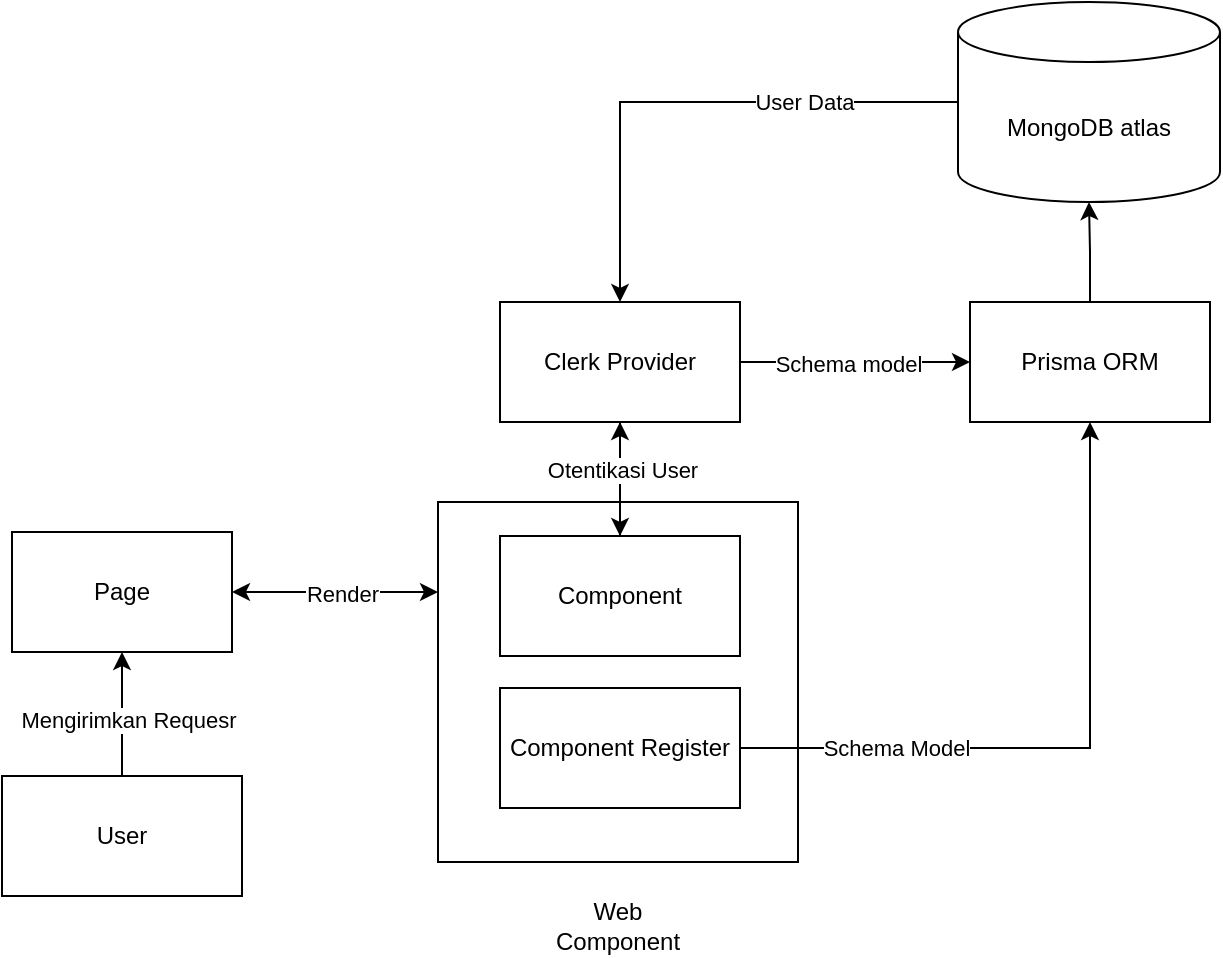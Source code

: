 <mxfile version="26.0.4">
  <diagram name="Halaman-1" id="rl3kiQDVvxNNjPm07R6a">
    <mxGraphModel dx="1221" dy="618" grid="1" gridSize="10" guides="1" tooltips="1" connect="1" arrows="1" fold="1" page="1" pageScale="1" pageWidth="827" pageHeight="1169" math="0" shadow="0">
      <root>
        <mxCell id="0" />
        <mxCell id="1" parent="0" />
        <mxCell id="YM_60d5EjYrt5BhQnXYf-31" value="" style="whiteSpace=wrap;html=1;aspect=fixed;" vertex="1" parent="1">
          <mxGeometry x="338" y="440" width="180" height="180" as="geometry" />
        </mxCell>
        <mxCell id="YM_60d5EjYrt5BhQnXYf-6" style="edgeStyle=orthogonalEdgeStyle;rounded=0;orthogonalLoop=1;jettySize=auto;html=1;entryX=0.5;entryY=1;entryDx=0;entryDy=0;" edge="1" parent="1" source="YM_60d5EjYrt5BhQnXYf-1" target="YM_60d5EjYrt5BhQnXYf-3">
          <mxGeometry relative="1" as="geometry" />
        </mxCell>
        <mxCell id="YM_60d5EjYrt5BhQnXYf-7" value="Mengirimkan Requesr" style="edgeLabel;html=1;align=center;verticalAlign=middle;resizable=0;points=[];" vertex="1" connectable="0" parent="YM_60d5EjYrt5BhQnXYf-6">
          <mxGeometry x="-0.104" y="-3" relative="1" as="geometry">
            <mxPoint as="offset" />
          </mxGeometry>
        </mxCell>
        <mxCell id="YM_60d5EjYrt5BhQnXYf-1" value="User" style="rounded=0;whiteSpace=wrap;html=1;" vertex="1" parent="1">
          <mxGeometry x="120" y="577" width="120" height="60" as="geometry" />
        </mxCell>
        <mxCell id="YM_60d5EjYrt5BhQnXYf-11" style="edgeStyle=orthogonalEdgeStyle;rounded=0;orthogonalLoop=1;jettySize=auto;html=1;entryX=0.5;entryY=1;entryDx=0;entryDy=0;" edge="1" parent="1" source="YM_60d5EjYrt5BhQnXYf-2" target="YM_60d5EjYrt5BhQnXYf-9">
          <mxGeometry relative="1" as="geometry" />
        </mxCell>
        <mxCell id="YM_60d5EjYrt5BhQnXYf-2" value="Component" style="rounded=0;whiteSpace=wrap;html=1;" vertex="1" parent="1">
          <mxGeometry x="369" y="457" width="120" height="60" as="geometry" />
        </mxCell>
        <mxCell id="YM_60d5EjYrt5BhQnXYf-3" value="Page" style="rounded=0;whiteSpace=wrap;html=1;" vertex="1" parent="1">
          <mxGeometry x="125" y="455" width="110" height="60" as="geometry" />
        </mxCell>
        <mxCell id="YM_60d5EjYrt5BhQnXYf-14" style="edgeStyle=orthogonalEdgeStyle;rounded=0;orthogonalLoop=1;jettySize=auto;html=1;" edge="1" parent="1" source="YM_60d5EjYrt5BhQnXYf-9" target="YM_60d5EjYrt5BhQnXYf-13">
          <mxGeometry relative="1" as="geometry" />
        </mxCell>
        <mxCell id="YM_60d5EjYrt5BhQnXYf-15" value="Schema model" style="edgeLabel;html=1;align=center;verticalAlign=middle;resizable=0;points=[];" vertex="1" connectable="0" parent="YM_60d5EjYrt5BhQnXYf-14">
          <mxGeometry x="-0.059" y="-1" relative="1" as="geometry">
            <mxPoint as="offset" />
          </mxGeometry>
        </mxCell>
        <mxCell id="YM_60d5EjYrt5BhQnXYf-21" style="edgeStyle=orthogonalEdgeStyle;rounded=0;orthogonalLoop=1;jettySize=auto;html=1;" edge="1" parent="1" source="YM_60d5EjYrt5BhQnXYf-9" target="YM_60d5EjYrt5BhQnXYf-2">
          <mxGeometry relative="1" as="geometry" />
        </mxCell>
        <mxCell id="YM_60d5EjYrt5BhQnXYf-22" value="Otentikasi User" style="edgeLabel;html=1;align=center;verticalAlign=middle;resizable=0;points=[];" vertex="1" connectable="0" parent="YM_60d5EjYrt5BhQnXYf-21">
          <mxGeometry x="-0.173" y="1" relative="1" as="geometry">
            <mxPoint as="offset" />
          </mxGeometry>
        </mxCell>
        <mxCell id="YM_60d5EjYrt5BhQnXYf-9" value="Clerk Provider" style="rounded=0;whiteSpace=wrap;html=1;" vertex="1" parent="1">
          <mxGeometry x="369" y="340" width="120" height="60" as="geometry" />
        </mxCell>
        <mxCell id="YM_60d5EjYrt5BhQnXYf-20" style="edgeStyle=orthogonalEdgeStyle;rounded=0;orthogonalLoop=1;jettySize=auto;html=1;" edge="1" parent="1" source="YM_60d5EjYrt5BhQnXYf-13" target="YM_60d5EjYrt5BhQnXYf-19">
          <mxGeometry relative="1" as="geometry" />
        </mxCell>
        <mxCell id="YM_60d5EjYrt5BhQnXYf-13" value="Prisma ORM" style="rounded=0;whiteSpace=wrap;html=1;" vertex="1" parent="1">
          <mxGeometry x="604" y="340" width="120" height="60" as="geometry" />
        </mxCell>
        <mxCell id="YM_60d5EjYrt5BhQnXYf-23" style="edgeStyle=orthogonalEdgeStyle;rounded=0;orthogonalLoop=1;jettySize=auto;html=1;entryX=0.5;entryY=0;entryDx=0;entryDy=0;" edge="1" parent="1" source="YM_60d5EjYrt5BhQnXYf-19" target="YM_60d5EjYrt5BhQnXYf-9">
          <mxGeometry relative="1" as="geometry" />
        </mxCell>
        <mxCell id="YM_60d5EjYrt5BhQnXYf-24" value="User Data" style="edgeLabel;html=1;align=center;verticalAlign=middle;resizable=0;points=[];" vertex="1" connectable="0" parent="YM_60d5EjYrt5BhQnXYf-23">
          <mxGeometry x="-0.427" relative="1" as="geometry">
            <mxPoint as="offset" />
          </mxGeometry>
        </mxCell>
        <mxCell id="YM_60d5EjYrt5BhQnXYf-19" value="MongoDB atlas" style="shape=cylinder3;whiteSpace=wrap;html=1;boundedLbl=1;backgroundOutline=1;size=15;" vertex="1" parent="1">
          <mxGeometry x="598" y="190" width="131" height="100" as="geometry" />
        </mxCell>
        <mxCell id="YM_60d5EjYrt5BhQnXYf-27" style="edgeStyle=orthogonalEdgeStyle;rounded=0;orthogonalLoop=1;jettySize=auto;html=1;entryX=0.5;entryY=1;entryDx=0;entryDy=0;" edge="1" parent="1" source="YM_60d5EjYrt5BhQnXYf-25" target="YM_60d5EjYrt5BhQnXYf-13">
          <mxGeometry relative="1" as="geometry">
            <mxPoint x="556" y="570" as="targetPoint" />
          </mxGeometry>
        </mxCell>
        <mxCell id="YM_60d5EjYrt5BhQnXYf-32" value="Schema Model" style="edgeLabel;html=1;align=center;verticalAlign=middle;resizable=0;points=[];" vertex="1" connectable="0" parent="YM_60d5EjYrt5BhQnXYf-27">
          <mxGeometry x="-0.538" relative="1" as="geometry">
            <mxPoint as="offset" />
          </mxGeometry>
        </mxCell>
        <mxCell id="YM_60d5EjYrt5BhQnXYf-25" value="Component Register" style="rounded=0;whiteSpace=wrap;html=1;" vertex="1" parent="1">
          <mxGeometry x="369" y="533" width="120" height="60" as="geometry" />
        </mxCell>
        <mxCell id="YM_60d5EjYrt5BhQnXYf-34" value="" style="endArrow=classic;startArrow=classic;html=1;rounded=0;exitX=1;exitY=0.5;exitDx=0;exitDy=0;entryX=0;entryY=0.25;entryDx=0;entryDy=0;" edge="1" parent="1" source="YM_60d5EjYrt5BhQnXYf-3" target="YM_60d5EjYrt5BhQnXYf-31">
          <mxGeometry width="50" height="50" relative="1" as="geometry">
            <mxPoint x="278" y="460" as="sourcePoint" />
            <mxPoint x="328" y="410" as="targetPoint" />
          </mxGeometry>
        </mxCell>
        <mxCell id="YM_60d5EjYrt5BhQnXYf-35" value="Render" style="edgeLabel;html=1;align=center;verticalAlign=middle;resizable=0;points=[];" vertex="1" connectable="0" parent="YM_60d5EjYrt5BhQnXYf-34">
          <mxGeometry x="0.061" y="-1" relative="1" as="geometry">
            <mxPoint as="offset" />
          </mxGeometry>
        </mxCell>
        <mxCell id="YM_60d5EjYrt5BhQnXYf-36" value="Web Component" style="text;html=1;align=center;verticalAlign=middle;whiteSpace=wrap;rounded=0;" vertex="1" parent="1">
          <mxGeometry x="398" y="637" width="60" height="30" as="geometry" />
        </mxCell>
      </root>
    </mxGraphModel>
  </diagram>
</mxfile>
